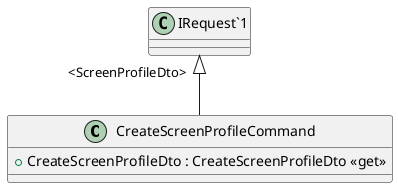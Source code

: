 @startuml
class CreateScreenProfileCommand {
    + CreateScreenProfileDto : CreateScreenProfileDto <<get>>
}
"IRequest`1" "<ScreenProfileDto>" <|-- CreateScreenProfileCommand
@enduml
